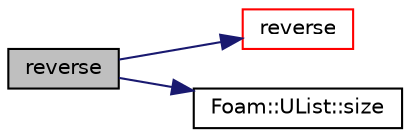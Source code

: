 digraph "reverse"
{
  bgcolor="transparent";
  edge [fontname="Helvetica",fontsize="10",labelfontname="Helvetica",labelfontsize="10"];
  node [fontname="Helvetica",fontsize="10",shape=record];
  rankdir="LR";
  Node15747 [label="reverse",height=0.2,width=0.4,color="black", fillcolor="grey75", style="filled", fontcolor="black"];
  Node15747 -> Node15748 [color="midnightblue",fontsize="10",style="solid",fontname="Helvetica"];
  Node15748 [label="reverse",height=0.2,width=0.4,color="red",URL="$a21851.html#a7153d7a33d40be3be4187d0e581437fe"];
  Node15747 -> Node15755 [color="midnightblue",fontsize="10",style="solid",fontname="Helvetica"];
  Node15755 [label="Foam::UList::size",height=0.2,width=0.4,color="black",URL="$a26837.html#a47b3bf30da1eb3ab8076b5fbe00e0494",tooltip="Return the number of elements in the UList. "];
}

